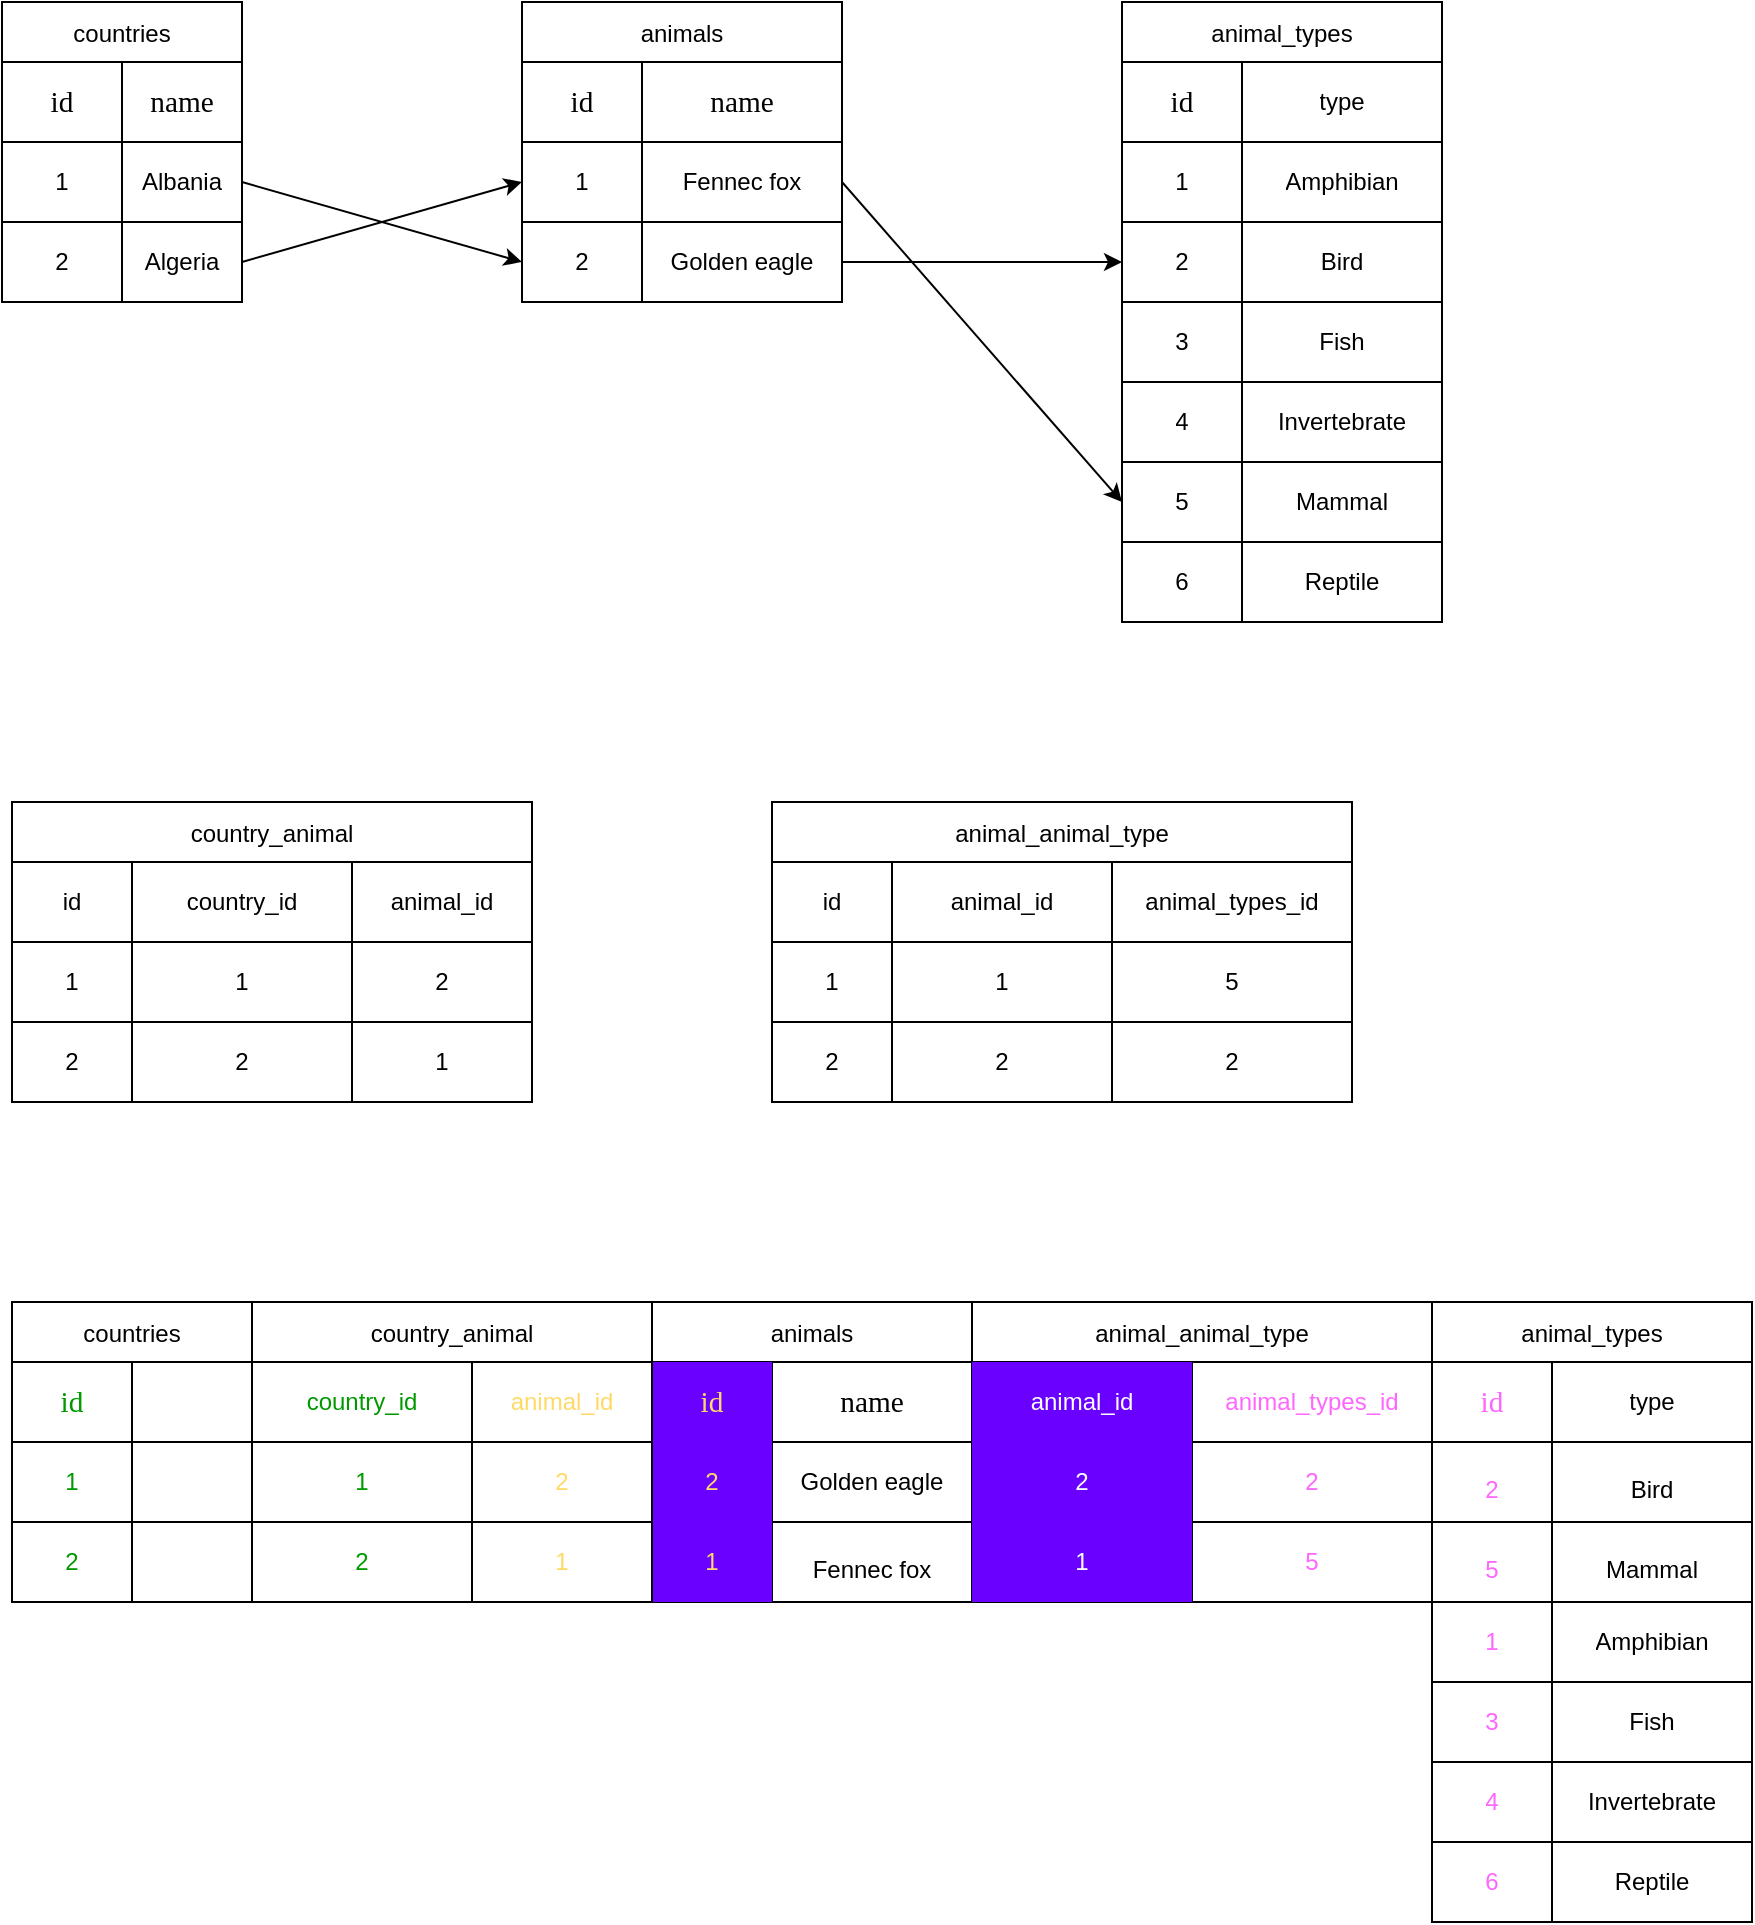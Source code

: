 <mxfile version="24.7.8">
  <diagram name="Page-1" id="MkNS-ctdlNhsHBjYqthp">
    <mxGraphModel dx="1040" dy="725" grid="1" gridSize="10" guides="1" tooltips="1" connect="1" arrows="1" fold="1" page="1" pageScale="1" pageWidth="2339" pageHeight="3300" math="0" shadow="0">
      <root>
        <mxCell id="0" />
        <mxCell id="1" parent="0" />
        <mxCell id="hSZV3rEerm1jCQRPx-zB-1" value="countries" style="shape=table;startSize=30;container=1;collapsible=0;childLayout=tableLayout;" parent="1" vertex="1">
          <mxGeometry x="180" y="90" width="120" height="150" as="geometry" />
        </mxCell>
        <mxCell id="hSZV3rEerm1jCQRPx-zB-2" value="" style="shape=tableRow;horizontal=0;startSize=0;swimlaneHead=0;swimlaneBody=0;strokeColor=inherit;top=0;left=0;bottom=0;right=0;collapsible=0;dropTarget=0;fillColor=none;points=[[0,0.5],[1,0.5]];portConstraint=eastwest;" parent="hSZV3rEerm1jCQRPx-zB-1" vertex="1">
          <mxGeometry y="30" width="120" height="40" as="geometry" />
        </mxCell>
        <mxCell id="hSZV3rEerm1jCQRPx-zB-3" value="&lt;p style=&quot;margin:0in;font-family:Calibri;font-size:11.0pt&quot;&gt;id&lt;/p&gt;" style="shape=partialRectangle;html=1;whiteSpace=wrap;connectable=0;strokeColor=inherit;overflow=hidden;fillColor=none;top=0;left=0;bottom=0;right=0;pointerEvents=1;" parent="hSZV3rEerm1jCQRPx-zB-2" vertex="1">
          <mxGeometry width="60" height="40" as="geometry">
            <mxRectangle width="60" height="40" as="alternateBounds" />
          </mxGeometry>
        </mxCell>
        <mxCell id="hSZV3rEerm1jCQRPx-zB-4" value="&lt;p style=&quot;margin:0in;font-family:Calibri;font-size:11.0pt&quot;&gt;name&lt;/p&gt;" style="shape=partialRectangle;html=1;whiteSpace=wrap;connectable=0;strokeColor=inherit;overflow=hidden;fillColor=none;top=0;left=0;bottom=0;right=0;pointerEvents=1;" parent="hSZV3rEerm1jCQRPx-zB-2" vertex="1">
          <mxGeometry x="60" width="60" height="40" as="geometry">
            <mxRectangle width="60" height="40" as="alternateBounds" />
          </mxGeometry>
        </mxCell>
        <mxCell id="hSZV3rEerm1jCQRPx-zB-5" value="" style="shape=tableRow;horizontal=0;startSize=0;swimlaneHead=0;swimlaneBody=0;strokeColor=inherit;top=0;left=0;bottom=0;right=0;collapsible=0;dropTarget=0;fillColor=none;points=[[0,0.5],[1,0.5]];portConstraint=eastwest;" parent="hSZV3rEerm1jCQRPx-zB-1" vertex="1">
          <mxGeometry y="70" width="120" height="40" as="geometry" />
        </mxCell>
        <mxCell id="hSZV3rEerm1jCQRPx-zB-6" value="1" style="shape=partialRectangle;html=1;whiteSpace=wrap;connectable=0;strokeColor=inherit;overflow=hidden;fillColor=none;top=0;left=0;bottom=0;right=0;pointerEvents=1;" parent="hSZV3rEerm1jCQRPx-zB-5" vertex="1">
          <mxGeometry width="60" height="40" as="geometry">
            <mxRectangle width="60" height="40" as="alternateBounds" />
          </mxGeometry>
        </mxCell>
        <mxCell id="hSZV3rEerm1jCQRPx-zB-7" value="Albania" style="shape=partialRectangle;html=1;whiteSpace=wrap;connectable=0;strokeColor=inherit;overflow=hidden;fillColor=none;top=0;left=0;bottom=0;right=0;pointerEvents=1;" parent="hSZV3rEerm1jCQRPx-zB-5" vertex="1">
          <mxGeometry x="60" width="60" height="40" as="geometry">
            <mxRectangle width="60" height="40" as="alternateBounds" />
          </mxGeometry>
        </mxCell>
        <mxCell id="hSZV3rEerm1jCQRPx-zB-8" value="" style="shape=tableRow;horizontal=0;startSize=0;swimlaneHead=0;swimlaneBody=0;strokeColor=inherit;top=0;left=0;bottom=0;right=0;collapsible=0;dropTarget=0;fillColor=none;points=[[0,0.5],[1,0.5]];portConstraint=eastwest;" parent="hSZV3rEerm1jCQRPx-zB-1" vertex="1">
          <mxGeometry y="110" width="120" height="40" as="geometry" />
        </mxCell>
        <mxCell id="hSZV3rEerm1jCQRPx-zB-9" value="&lt;div&gt;2&lt;/div&gt;" style="shape=partialRectangle;html=1;whiteSpace=wrap;connectable=0;strokeColor=inherit;overflow=hidden;fillColor=none;top=0;left=0;bottom=0;right=0;pointerEvents=1;" parent="hSZV3rEerm1jCQRPx-zB-8" vertex="1">
          <mxGeometry width="60" height="40" as="geometry">
            <mxRectangle width="60" height="40" as="alternateBounds" />
          </mxGeometry>
        </mxCell>
        <mxCell id="hSZV3rEerm1jCQRPx-zB-10" value="Algeria" style="shape=partialRectangle;html=1;whiteSpace=wrap;connectable=0;strokeColor=inherit;overflow=hidden;fillColor=none;top=0;left=0;bottom=0;right=0;pointerEvents=1;" parent="hSZV3rEerm1jCQRPx-zB-8" vertex="1">
          <mxGeometry x="60" width="60" height="40" as="geometry">
            <mxRectangle width="60" height="40" as="alternateBounds" />
          </mxGeometry>
        </mxCell>
        <mxCell id="hSZV3rEerm1jCQRPx-zB-21" value="animals" style="shape=table;startSize=30;container=1;collapsible=0;childLayout=tableLayout;" parent="1" vertex="1">
          <mxGeometry x="440" y="90" width="160" height="150" as="geometry" />
        </mxCell>
        <mxCell id="hSZV3rEerm1jCQRPx-zB-22" value="" style="shape=tableRow;horizontal=0;startSize=0;swimlaneHead=0;swimlaneBody=0;strokeColor=inherit;top=0;left=0;bottom=0;right=0;collapsible=0;dropTarget=0;fillColor=none;points=[[0,0.5],[1,0.5]];portConstraint=eastwest;" parent="hSZV3rEerm1jCQRPx-zB-21" vertex="1">
          <mxGeometry y="30" width="160" height="40" as="geometry" />
        </mxCell>
        <mxCell id="hSZV3rEerm1jCQRPx-zB-23" value="&lt;p style=&quot;margin:0in;font-family:Calibri;font-size:11.0pt&quot;&gt;id&lt;/p&gt;" style="shape=partialRectangle;html=1;whiteSpace=wrap;connectable=0;strokeColor=inherit;overflow=hidden;fillColor=none;top=0;left=0;bottom=0;right=0;pointerEvents=1;" parent="hSZV3rEerm1jCQRPx-zB-22" vertex="1">
          <mxGeometry width="60" height="40" as="geometry">
            <mxRectangle width="60" height="40" as="alternateBounds" />
          </mxGeometry>
        </mxCell>
        <mxCell id="hSZV3rEerm1jCQRPx-zB-24" value="&lt;p style=&quot;margin:0in;font-family:Calibri;font-size:11.0pt&quot;&gt;name&lt;/p&gt;" style="shape=partialRectangle;html=1;whiteSpace=wrap;connectable=0;strokeColor=inherit;overflow=hidden;fillColor=none;top=0;left=0;bottom=0;right=0;pointerEvents=1;" parent="hSZV3rEerm1jCQRPx-zB-22" vertex="1">
          <mxGeometry x="60" width="100" height="40" as="geometry">
            <mxRectangle width="100" height="40" as="alternateBounds" />
          </mxGeometry>
        </mxCell>
        <mxCell id="hSZV3rEerm1jCQRPx-zB-25" value="" style="shape=tableRow;horizontal=0;startSize=0;swimlaneHead=0;swimlaneBody=0;strokeColor=inherit;top=0;left=0;bottom=0;right=0;collapsible=0;dropTarget=0;fillColor=none;points=[[0,0.5],[1,0.5]];portConstraint=eastwest;" parent="hSZV3rEerm1jCQRPx-zB-21" vertex="1">
          <mxGeometry y="70" width="160" height="40" as="geometry" />
        </mxCell>
        <mxCell id="hSZV3rEerm1jCQRPx-zB-26" value="1" style="shape=partialRectangle;html=1;whiteSpace=wrap;connectable=0;strokeColor=inherit;overflow=hidden;fillColor=none;top=0;left=0;bottom=0;right=0;pointerEvents=1;" parent="hSZV3rEerm1jCQRPx-zB-25" vertex="1">
          <mxGeometry width="60" height="40" as="geometry">
            <mxRectangle width="60" height="40" as="alternateBounds" />
          </mxGeometry>
        </mxCell>
        <mxCell id="hSZV3rEerm1jCQRPx-zB-27" value="Fennec fox" style="shape=partialRectangle;html=1;whiteSpace=wrap;connectable=0;strokeColor=inherit;overflow=hidden;fillColor=none;top=0;left=0;bottom=0;right=0;pointerEvents=1;" parent="hSZV3rEerm1jCQRPx-zB-25" vertex="1">
          <mxGeometry x="60" width="100" height="40" as="geometry">
            <mxRectangle width="100" height="40" as="alternateBounds" />
          </mxGeometry>
        </mxCell>
        <mxCell id="hSZV3rEerm1jCQRPx-zB-28" value="" style="shape=tableRow;horizontal=0;startSize=0;swimlaneHead=0;swimlaneBody=0;strokeColor=inherit;top=0;left=0;bottom=0;right=0;collapsible=0;dropTarget=0;fillColor=none;points=[[0,0.5],[1,0.5]];portConstraint=eastwest;" parent="hSZV3rEerm1jCQRPx-zB-21" vertex="1">
          <mxGeometry y="110" width="160" height="40" as="geometry" />
        </mxCell>
        <mxCell id="hSZV3rEerm1jCQRPx-zB-29" value="&lt;div&gt;2&lt;/div&gt;" style="shape=partialRectangle;html=1;whiteSpace=wrap;connectable=0;strokeColor=inherit;overflow=hidden;fillColor=none;top=0;left=0;bottom=0;right=0;pointerEvents=1;" parent="hSZV3rEerm1jCQRPx-zB-28" vertex="1">
          <mxGeometry width="60" height="40" as="geometry">
            <mxRectangle width="60" height="40" as="alternateBounds" />
          </mxGeometry>
        </mxCell>
        <mxCell id="hSZV3rEerm1jCQRPx-zB-30" value="Golden eagle" style="shape=partialRectangle;html=1;whiteSpace=wrap;connectable=0;strokeColor=inherit;overflow=hidden;fillColor=none;top=0;left=0;bottom=0;right=0;pointerEvents=1;" parent="hSZV3rEerm1jCQRPx-zB-28" vertex="1">
          <mxGeometry x="60" width="100" height="40" as="geometry">
            <mxRectangle width="100" height="40" as="alternateBounds" />
          </mxGeometry>
        </mxCell>
        <mxCell id="hSZV3rEerm1jCQRPx-zB-31" value="animal_types" style="shape=table;startSize=30;container=1;collapsible=0;childLayout=tableLayout;" parent="1" vertex="1">
          <mxGeometry x="740" y="90" width="160" height="310" as="geometry" />
        </mxCell>
        <mxCell id="hSZV3rEerm1jCQRPx-zB-32" value="" style="shape=tableRow;horizontal=0;startSize=0;swimlaneHead=0;swimlaneBody=0;strokeColor=inherit;top=0;left=0;bottom=0;right=0;collapsible=0;dropTarget=0;fillColor=none;points=[[0,0.5],[1,0.5]];portConstraint=eastwest;" parent="hSZV3rEerm1jCQRPx-zB-31" vertex="1">
          <mxGeometry y="30" width="160" height="40" as="geometry" />
        </mxCell>
        <mxCell id="hSZV3rEerm1jCQRPx-zB-33" value="&lt;p style=&quot;margin:0in;font-family:Calibri;font-size:11.0pt&quot;&gt;id&lt;/p&gt;" style="shape=partialRectangle;html=1;whiteSpace=wrap;connectable=0;strokeColor=inherit;overflow=hidden;fillColor=none;top=0;left=0;bottom=0;right=0;pointerEvents=1;" parent="hSZV3rEerm1jCQRPx-zB-32" vertex="1">
          <mxGeometry width="60" height="40" as="geometry">
            <mxRectangle width="60" height="40" as="alternateBounds" />
          </mxGeometry>
        </mxCell>
        <mxCell id="hSZV3rEerm1jCQRPx-zB-34" value="type" style="shape=partialRectangle;html=1;whiteSpace=wrap;connectable=0;strokeColor=inherit;overflow=hidden;fillColor=none;top=0;left=0;bottom=0;right=0;pointerEvents=1;" parent="hSZV3rEerm1jCQRPx-zB-32" vertex="1">
          <mxGeometry x="60" width="100" height="40" as="geometry">
            <mxRectangle width="100" height="40" as="alternateBounds" />
          </mxGeometry>
        </mxCell>
        <mxCell id="hSZV3rEerm1jCQRPx-zB-35" value="" style="shape=tableRow;horizontal=0;startSize=0;swimlaneHead=0;swimlaneBody=0;strokeColor=inherit;top=0;left=0;bottom=0;right=0;collapsible=0;dropTarget=0;fillColor=none;points=[[0,0.5],[1,0.5]];portConstraint=eastwest;" parent="hSZV3rEerm1jCQRPx-zB-31" vertex="1">
          <mxGeometry y="70" width="160" height="40" as="geometry" />
        </mxCell>
        <mxCell id="hSZV3rEerm1jCQRPx-zB-36" value="1" style="shape=partialRectangle;html=1;whiteSpace=wrap;connectable=0;strokeColor=inherit;overflow=hidden;fillColor=none;top=0;left=0;bottom=0;right=0;pointerEvents=1;" parent="hSZV3rEerm1jCQRPx-zB-35" vertex="1">
          <mxGeometry width="60" height="40" as="geometry">
            <mxRectangle width="60" height="40" as="alternateBounds" />
          </mxGeometry>
        </mxCell>
        <mxCell id="hSZV3rEerm1jCQRPx-zB-37" value="Amphibian" style="shape=partialRectangle;html=1;whiteSpace=wrap;connectable=0;strokeColor=inherit;overflow=hidden;fillColor=none;top=0;left=0;bottom=0;right=0;pointerEvents=1;" parent="hSZV3rEerm1jCQRPx-zB-35" vertex="1">
          <mxGeometry x="60" width="100" height="40" as="geometry">
            <mxRectangle width="100" height="40" as="alternateBounds" />
          </mxGeometry>
        </mxCell>
        <mxCell id="hSZV3rEerm1jCQRPx-zB-38" value="" style="shape=tableRow;horizontal=0;startSize=0;swimlaneHead=0;swimlaneBody=0;strokeColor=inherit;top=0;left=0;bottom=0;right=0;collapsible=0;dropTarget=0;fillColor=none;points=[[0,0.5],[1,0.5]];portConstraint=eastwest;" parent="hSZV3rEerm1jCQRPx-zB-31" vertex="1">
          <mxGeometry y="110" width="160" height="40" as="geometry" />
        </mxCell>
        <mxCell id="hSZV3rEerm1jCQRPx-zB-39" value="&lt;div&gt;2&lt;/div&gt;" style="shape=partialRectangle;html=1;whiteSpace=wrap;connectable=0;strokeColor=inherit;overflow=hidden;fillColor=none;top=0;left=0;bottom=0;right=0;pointerEvents=1;" parent="hSZV3rEerm1jCQRPx-zB-38" vertex="1">
          <mxGeometry width="60" height="40" as="geometry">
            <mxRectangle width="60" height="40" as="alternateBounds" />
          </mxGeometry>
        </mxCell>
        <mxCell id="hSZV3rEerm1jCQRPx-zB-40" value="Bird" style="shape=partialRectangle;html=1;whiteSpace=wrap;connectable=0;strokeColor=inherit;overflow=hidden;fillColor=none;top=0;left=0;bottom=0;right=0;pointerEvents=1;" parent="hSZV3rEerm1jCQRPx-zB-38" vertex="1">
          <mxGeometry x="60" width="100" height="40" as="geometry">
            <mxRectangle width="100" height="40" as="alternateBounds" />
          </mxGeometry>
        </mxCell>
        <mxCell id="hSZV3rEerm1jCQRPx-zB-50" style="shape=tableRow;horizontal=0;startSize=0;swimlaneHead=0;swimlaneBody=0;strokeColor=inherit;top=0;left=0;bottom=0;right=0;collapsible=0;dropTarget=0;fillColor=none;points=[[0,0.5],[1,0.5]];portConstraint=eastwest;" parent="hSZV3rEerm1jCQRPx-zB-31" vertex="1">
          <mxGeometry y="150" width="160" height="40" as="geometry" />
        </mxCell>
        <mxCell id="hSZV3rEerm1jCQRPx-zB-51" value="3" style="shape=partialRectangle;html=1;whiteSpace=wrap;connectable=0;strokeColor=inherit;overflow=hidden;fillColor=none;top=0;left=0;bottom=0;right=0;pointerEvents=1;" parent="hSZV3rEerm1jCQRPx-zB-50" vertex="1">
          <mxGeometry width="60" height="40" as="geometry">
            <mxRectangle width="60" height="40" as="alternateBounds" />
          </mxGeometry>
        </mxCell>
        <mxCell id="hSZV3rEerm1jCQRPx-zB-52" value="Fish" style="shape=partialRectangle;html=1;whiteSpace=wrap;connectable=0;strokeColor=inherit;overflow=hidden;fillColor=none;top=0;left=0;bottom=0;right=0;pointerEvents=1;" parent="hSZV3rEerm1jCQRPx-zB-50" vertex="1">
          <mxGeometry x="60" width="100" height="40" as="geometry">
            <mxRectangle width="100" height="40" as="alternateBounds" />
          </mxGeometry>
        </mxCell>
        <mxCell id="hSZV3rEerm1jCQRPx-zB-47" style="shape=tableRow;horizontal=0;startSize=0;swimlaneHead=0;swimlaneBody=0;strokeColor=inherit;top=0;left=0;bottom=0;right=0;collapsible=0;dropTarget=0;fillColor=none;points=[[0,0.5],[1,0.5]];portConstraint=eastwest;" parent="hSZV3rEerm1jCQRPx-zB-31" vertex="1">
          <mxGeometry y="190" width="160" height="40" as="geometry" />
        </mxCell>
        <mxCell id="hSZV3rEerm1jCQRPx-zB-48" value="4" style="shape=partialRectangle;html=1;whiteSpace=wrap;connectable=0;strokeColor=inherit;overflow=hidden;fillColor=none;top=0;left=0;bottom=0;right=0;pointerEvents=1;" parent="hSZV3rEerm1jCQRPx-zB-47" vertex="1">
          <mxGeometry width="60" height="40" as="geometry">
            <mxRectangle width="60" height="40" as="alternateBounds" />
          </mxGeometry>
        </mxCell>
        <mxCell id="hSZV3rEerm1jCQRPx-zB-49" value="Invertebrate" style="shape=partialRectangle;html=1;whiteSpace=wrap;connectable=0;strokeColor=inherit;overflow=hidden;fillColor=none;top=0;left=0;bottom=0;right=0;pointerEvents=1;" parent="hSZV3rEerm1jCQRPx-zB-47" vertex="1">
          <mxGeometry x="60" width="100" height="40" as="geometry">
            <mxRectangle width="100" height="40" as="alternateBounds" />
          </mxGeometry>
        </mxCell>
        <mxCell id="hSZV3rEerm1jCQRPx-zB-44" style="shape=tableRow;horizontal=0;startSize=0;swimlaneHead=0;swimlaneBody=0;strokeColor=inherit;top=0;left=0;bottom=0;right=0;collapsible=0;dropTarget=0;fillColor=none;points=[[0,0.5],[1,0.5]];portConstraint=eastwest;" parent="hSZV3rEerm1jCQRPx-zB-31" vertex="1">
          <mxGeometry y="230" width="160" height="40" as="geometry" />
        </mxCell>
        <mxCell id="hSZV3rEerm1jCQRPx-zB-45" value="5" style="shape=partialRectangle;html=1;whiteSpace=wrap;connectable=0;strokeColor=inherit;overflow=hidden;fillColor=none;top=0;left=0;bottom=0;right=0;pointerEvents=1;" parent="hSZV3rEerm1jCQRPx-zB-44" vertex="1">
          <mxGeometry width="60" height="40" as="geometry">
            <mxRectangle width="60" height="40" as="alternateBounds" />
          </mxGeometry>
        </mxCell>
        <mxCell id="hSZV3rEerm1jCQRPx-zB-46" value="Mammal" style="shape=partialRectangle;html=1;whiteSpace=wrap;connectable=0;strokeColor=inherit;overflow=hidden;fillColor=none;top=0;left=0;bottom=0;right=0;pointerEvents=1;" parent="hSZV3rEerm1jCQRPx-zB-44" vertex="1">
          <mxGeometry x="60" width="100" height="40" as="geometry">
            <mxRectangle width="100" height="40" as="alternateBounds" />
          </mxGeometry>
        </mxCell>
        <mxCell id="hSZV3rEerm1jCQRPx-zB-41" style="shape=tableRow;horizontal=0;startSize=0;swimlaneHead=0;swimlaneBody=0;strokeColor=inherit;top=0;left=0;bottom=0;right=0;collapsible=0;dropTarget=0;fillColor=none;points=[[0,0.5],[1,0.5]];portConstraint=eastwest;" parent="hSZV3rEerm1jCQRPx-zB-31" vertex="1">
          <mxGeometry y="270" width="160" height="40" as="geometry" />
        </mxCell>
        <mxCell id="hSZV3rEerm1jCQRPx-zB-42" value="6" style="shape=partialRectangle;html=1;whiteSpace=wrap;connectable=0;strokeColor=inherit;overflow=hidden;fillColor=none;top=0;left=0;bottom=0;right=0;pointerEvents=1;" parent="hSZV3rEerm1jCQRPx-zB-41" vertex="1">
          <mxGeometry width="60" height="40" as="geometry">
            <mxRectangle width="60" height="40" as="alternateBounds" />
          </mxGeometry>
        </mxCell>
        <mxCell id="hSZV3rEerm1jCQRPx-zB-43" value="Reptile" style="shape=partialRectangle;html=1;whiteSpace=wrap;connectable=0;strokeColor=inherit;overflow=hidden;fillColor=none;top=0;left=0;bottom=0;right=0;pointerEvents=1;" parent="hSZV3rEerm1jCQRPx-zB-41" vertex="1">
          <mxGeometry x="60" width="100" height="40" as="geometry">
            <mxRectangle width="100" height="40" as="alternateBounds" />
          </mxGeometry>
        </mxCell>
        <mxCell id="hSZV3rEerm1jCQRPx-zB-55" value="" style="endArrow=classic;html=1;rounded=0;exitX=1;exitY=0.5;exitDx=0;exitDy=0;entryX=0;entryY=0.5;entryDx=0;entryDy=0;" parent="1" source="hSZV3rEerm1jCQRPx-zB-5" target="hSZV3rEerm1jCQRPx-zB-28" edge="1">
          <mxGeometry width="50" height="50" relative="1" as="geometry">
            <mxPoint x="330" y="190" as="sourcePoint" />
            <mxPoint x="380" y="140" as="targetPoint" />
          </mxGeometry>
        </mxCell>
        <mxCell id="hSZV3rEerm1jCQRPx-zB-56" value="" style="endArrow=classic;html=1;rounded=0;exitX=1;exitY=0.5;exitDx=0;exitDy=0;entryX=0;entryY=0.5;entryDx=0;entryDy=0;" parent="1" source="hSZV3rEerm1jCQRPx-zB-8" target="hSZV3rEerm1jCQRPx-zB-25" edge="1">
          <mxGeometry width="50" height="50" relative="1" as="geometry">
            <mxPoint x="530" y="350" as="sourcePoint" />
            <mxPoint x="580" y="300" as="targetPoint" />
          </mxGeometry>
        </mxCell>
        <mxCell id="hSZV3rEerm1jCQRPx-zB-57" value="" style="endArrow=classic;html=1;rounded=0;entryX=0;entryY=0.5;entryDx=0;entryDy=0;exitX=1;exitY=0.5;exitDx=0;exitDy=0;" parent="1" source="hSZV3rEerm1jCQRPx-zB-25" target="hSZV3rEerm1jCQRPx-zB-44" edge="1">
          <mxGeometry width="50" height="50" relative="1" as="geometry">
            <mxPoint x="490" y="320" as="sourcePoint" />
            <mxPoint x="580" y="300" as="targetPoint" />
          </mxGeometry>
        </mxCell>
        <mxCell id="hSZV3rEerm1jCQRPx-zB-58" value="" style="endArrow=classic;html=1;rounded=0;exitX=1;exitY=0.5;exitDx=0;exitDy=0;entryX=0;entryY=0.5;entryDx=0;entryDy=0;" parent="1" source="hSZV3rEerm1jCQRPx-zB-28" target="hSZV3rEerm1jCQRPx-zB-38" edge="1">
          <mxGeometry width="50" height="50" relative="1" as="geometry">
            <mxPoint x="640" y="210" as="sourcePoint" />
            <mxPoint x="690" y="160" as="targetPoint" />
          </mxGeometry>
        </mxCell>
        <mxCell id="hSZV3rEerm1jCQRPx-zB-59" value="country_animal" style="shape=table;startSize=30;container=1;collapsible=0;childLayout=tableLayout;" parent="1" vertex="1">
          <mxGeometry x="185" y="490" width="260" height="150" as="geometry" />
        </mxCell>
        <mxCell id="hSZV3rEerm1jCQRPx-zB-60" value="" style="shape=tableRow;horizontal=0;startSize=0;swimlaneHead=0;swimlaneBody=0;strokeColor=inherit;top=0;left=0;bottom=0;right=0;collapsible=0;dropTarget=0;fillColor=none;points=[[0,0.5],[1,0.5]];portConstraint=eastwest;" parent="hSZV3rEerm1jCQRPx-zB-59" vertex="1">
          <mxGeometry y="30" width="260" height="40" as="geometry" />
        </mxCell>
        <mxCell id="hSZV3rEerm1jCQRPx-zB-69" value="id" style="shape=partialRectangle;html=1;whiteSpace=wrap;connectable=0;strokeColor=inherit;overflow=hidden;fillColor=none;top=0;left=0;bottom=0;right=0;pointerEvents=1;" parent="hSZV3rEerm1jCQRPx-zB-60" vertex="1">
          <mxGeometry width="60" height="40" as="geometry">
            <mxRectangle width="60" height="40" as="alternateBounds" />
          </mxGeometry>
        </mxCell>
        <mxCell id="hSZV3rEerm1jCQRPx-zB-61" value="country_id" style="shape=partialRectangle;html=1;whiteSpace=wrap;connectable=0;strokeColor=inherit;overflow=hidden;fillColor=none;top=0;left=0;bottom=0;right=0;pointerEvents=1;" parent="hSZV3rEerm1jCQRPx-zB-60" vertex="1">
          <mxGeometry x="60" width="110" height="40" as="geometry">
            <mxRectangle width="110" height="40" as="alternateBounds" />
          </mxGeometry>
        </mxCell>
        <mxCell id="hSZV3rEerm1jCQRPx-zB-62" value="animal_id" style="shape=partialRectangle;html=1;whiteSpace=wrap;connectable=0;strokeColor=inherit;overflow=hidden;fillColor=none;top=0;left=0;bottom=0;right=0;pointerEvents=1;" parent="hSZV3rEerm1jCQRPx-zB-60" vertex="1">
          <mxGeometry x="170" width="90" height="40" as="geometry">
            <mxRectangle width="90" height="40" as="alternateBounds" />
          </mxGeometry>
        </mxCell>
        <mxCell id="hSZV3rEerm1jCQRPx-zB-63" value="" style="shape=tableRow;horizontal=0;startSize=0;swimlaneHead=0;swimlaneBody=0;strokeColor=inherit;top=0;left=0;bottom=0;right=0;collapsible=0;dropTarget=0;fillColor=none;points=[[0,0.5],[1,0.5]];portConstraint=eastwest;" parent="hSZV3rEerm1jCQRPx-zB-59" vertex="1">
          <mxGeometry y="70" width="260" height="40" as="geometry" />
        </mxCell>
        <mxCell id="hSZV3rEerm1jCQRPx-zB-70" value="1" style="shape=partialRectangle;html=1;whiteSpace=wrap;connectable=0;strokeColor=inherit;overflow=hidden;fillColor=none;top=0;left=0;bottom=0;right=0;pointerEvents=1;" parent="hSZV3rEerm1jCQRPx-zB-63" vertex="1">
          <mxGeometry width="60" height="40" as="geometry">
            <mxRectangle width="60" height="40" as="alternateBounds" />
          </mxGeometry>
        </mxCell>
        <mxCell id="hSZV3rEerm1jCQRPx-zB-64" value="1" style="shape=partialRectangle;html=1;whiteSpace=wrap;connectable=0;strokeColor=inherit;overflow=hidden;fillColor=none;top=0;left=0;bottom=0;right=0;pointerEvents=1;" parent="hSZV3rEerm1jCQRPx-zB-63" vertex="1">
          <mxGeometry x="60" width="110" height="40" as="geometry">
            <mxRectangle width="110" height="40" as="alternateBounds" />
          </mxGeometry>
        </mxCell>
        <mxCell id="hSZV3rEerm1jCQRPx-zB-65" value="2" style="shape=partialRectangle;html=1;whiteSpace=wrap;connectable=0;strokeColor=inherit;overflow=hidden;fillColor=none;top=0;left=0;bottom=0;right=0;pointerEvents=1;" parent="hSZV3rEerm1jCQRPx-zB-63" vertex="1">
          <mxGeometry x="170" width="90" height="40" as="geometry">
            <mxRectangle width="90" height="40" as="alternateBounds" />
          </mxGeometry>
        </mxCell>
        <mxCell id="hSZV3rEerm1jCQRPx-zB-66" value="" style="shape=tableRow;horizontal=0;startSize=0;swimlaneHead=0;swimlaneBody=0;strokeColor=inherit;top=0;left=0;bottom=0;right=0;collapsible=0;dropTarget=0;fillColor=none;points=[[0,0.5],[1,0.5]];portConstraint=eastwest;" parent="hSZV3rEerm1jCQRPx-zB-59" vertex="1">
          <mxGeometry y="110" width="260" height="40" as="geometry" />
        </mxCell>
        <mxCell id="hSZV3rEerm1jCQRPx-zB-71" value="2" style="shape=partialRectangle;html=1;whiteSpace=wrap;connectable=0;strokeColor=inherit;overflow=hidden;fillColor=none;top=0;left=0;bottom=0;right=0;pointerEvents=1;" parent="hSZV3rEerm1jCQRPx-zB-66" vertex="1">
          <mxGeometry width="60" height="40" as="geometry">
            <mxRectangle width="60" height="40" as="alternateBounds" />
          </mxGeometry>
        </mxCell>
        <mxCell id="hSZV3rEerm1jCQRPx-zB-67" value="2" style="shape=partialRectangle;html=1;whiteSpace=wrap;connectable=0;strokeColor=inherit;overflow=hidden;fillColor=none;top=0;left=0;bottom=0;right=0;pointerEvents=1;" parent="hSZV3rEerm1jCQRPx-zB-66" vertex="1">
          <mxGeometry x="60" width="110" height="40" as="geometry">
            <mxRectangle width="110" height="40" as="alternateBounds" />
          </mxGeometry>
        </mxCell>
        <mxCell id="hSZV3rEerm1jCQRPx-zB-68" value="1" style="shape=partialRectangle;html=1;whiteSpace=wrap;connectable=0;strokeColor=inherit;overflow=hidden;fillColor=none;top=0;left=0;bottom=0;right=0;pointerEvents=1;" parent="hSZV3rEerm1jCQRPx-zB-66" vertex="1">
          <mxGeometry x="170" width="90" height="40" as="geometry">
            <mxRectangle width="90" height="40" as="alternateBounds" />
          </mxGeometry>
        </mxCell>
        <mxCell id="hSZV3rEerm1jCQRPx-zB-73" value="animal_animal_type" style="shape=table;startSize=30;container=1;collapsible=0;childLayout=tableLayout;" parent="1" vertex="1">
          <mxGeometry x="565" y="490" width="290" height="150" as="geometry" />
        </mxCell>
        <mxCell id="hSZV3rEerm1jCQRPx-zB-74" value="" style="shape=tableRow;horizontal=0;startSize=0;swimlaneHead=0;swimlaneBody=0;strokeColor=inherit;top=0;left=0;bottom=0;right=0;collapsible=0;dropTarget=0;fillColor=none;points=[[0,0.5],[1,0.5]];portConstraint=eastwest;" parent="hSZV3rEerm1jCQRPx-zB-73" vertex="1">
          <mxGeometry y="30" width="290" height="40" as="geometry" />
        </mxCell>
        <mxCell id="hSZV3rEerm1jCQRPx-zB-75" value="id" style="shape=partialRectangle;html=1;whiteSpace=wrap;connectable=0;strokeColor=inherit;overflow=hidden;fillColor=none;top=0;left=0;bottom=0;right=0;pointerEvents=1;" parent="hSZV3rEerm1jCQRPx-zB-74" vertex="1">
          <mxGeometry width="60" height="40" as="geometry">
            <mxRectangle width="60" height="40" as="alternateBounds" />
          </mxGeometry>
        </mxCell>
        <mxCell id="hSZV3rEerm1jCQRPx-zB-76" value="animal_id" style="shape=partialRectangle;html=1;whiteSpace=wrap;connectable=0;strokeColor=inherit;overflow=hidden;fillColor=none;top=0;left=0;bottom=0;right=0;pointerEvents=1;" parent="hSZV3rEerm1jCQRPx-zB-74" vertex="1">
          <mxGeometry x="60" width="110" height="40" as="geometry">
            <mxRectangle width="110" height="40" as="alternateBounds" />
          </mxGeometry>
        </mxCell>
        <mxCell id="hSZV3rEerm1jCQRPx-zB-77" value="animal_types_id" style="shape=partialRectangle;html=1;whiteSpace=wrap;connectable=0;strokeColor=inherit;overflow=hidden;fillColor=none;top=0;left=0;bottom=0;right=0;pointerEvents=1;" parent="hSZV3rEerm1jCQRPx-zB-74" vertex="1">
          <mxGeometry x="170" width="120" height="40" as="geometry">
            <mxRectangle width="120" height="40" as="alternateBounds" />
          </mxGeometry>
        </mxCell>
        <mxCell id="hSZV3rEerm1jCQRPx-zB-78" value="" style="shape=tableRow;horizontal=0;startSize=0;swimlaneHead=0;swimlaneBody=0;strokeColor=inherit;top=0;left=0;bottom=0;right=0;collapsible=0;dropTarget=0;fillColor=none;points=[[0,0.5],[1,0.5]];portConstraint=eastwest;" parent="hSZV3rEerm1jCQRPx-zB-73" vertex="1">
          <mxGeometry y="70" width="290" height="40" as="geometry" />
        </mxCell>
        <mxCell id="hSZV3rEerm1jCQRPx-zB-79" value="1" style="shape=partialRectangle;html=1;whiteSpace=wrap;connectable=0;strokeColor=inherit;overflow=hidden;fillColor=none;top=0;left=0;bottom=0;right=0;pointerEvents=1;" parent="hSZV3rEerm1jCQRPx-zB-78" vertex="1">
          <mxGeometry width="60" height="40" as="geometry">
            <mxRectangle width="60" height="40" as="alternateBounds" />
          </mxGeometry>
        </mxCell>
        <mxCell id="hSZV3rEerm1jCQRPx-zB-80" value="1" style="shape=partialRectangle;html=1;whiteSpace=wrap;connectable=0;strokeColor=inherit;overflow=hidden;fillColor=none;top=0;left=0;bottom=0;right=0;pointerEvents=1;" parent="hSZV3rEerm1jCQRPx-zB-78" vertex="1">
          <mxGeometry x="60" width="110" height="40" as="geometry">
            <mxRectangle width="110" height="40" as="alternateBounds" />
          </mxGeometry>
        </mxCell>
        <mxCell id="hSZV3rEerm1jCQRPx-zB-81" value="5" style="shape=partialRectangle;html=1;whiteSpace=wrap;connectable=0;strokeColor=inherit;overflow=hidden;fillColor=none;top=0;left=0;bottom=0;right=0;pointerEvents=1;" parent="hSZV3rEerm1jCQRPx-zB-78" vertex="1">
          <mxGeometry x="170" width="120" height="40" as="geometry">
            <mxRectangle width="120" height="40" as="alternateBounds" />
          </mxGeometry>
        </mxCell>
        <mxCell id="hSZV3rEerm1jCQRPx-zB-82" value="" style="shape=tableRow;horizontal=0;startSize=0;swimlaneHead=0;swimlaneBody=0;strokeColor=inherit;top=0;left=0;bottom=0;right=0;collapsible=0;dropTarget=0;fillColor=none;points=[[0,0.5],[1,0.5]];portConstraint=eastwest;" parent="hSZV3rEerm1jCQRPx-zB-73" vertex="1">
          <mxGeometry y="110" width="290" height="40" as="geometry" />
        </mxCell>
        <mxCell id="hSZV3rEerm1jCQRPx-zB-83" value="2" style="shape=partialRectangle;html=1;whiteSpace=wrap;connectable=0;strokeColor=inherit;overflow=hidden;fillColor=none;top=0;left=0;bottom=0;right=0;pointerEvents=1;" parent="hSZV3rEerm1jCQRPx-zB-82" vertex="1">
          <mxGeometry width="60" height="40" as="geometry">
            <mxRectangle width="60" height="40" as="alternateBounds" />
          </mxGeometry>
        </mxCell>
        <mxCell id="hSZV3rEerm1jCQRPx-zB-84" value="2" style="shape=partialRectangle;html=1;whiteSpace=wrap;connectable=0;strokeColor=inherit;overflow=hidden;fillColor=none;top=0;left=0;bottom=0;right=0;pointerEvents=1;" parent="hSZV3rEerm1jCQRPx-zB-82" vertex="1">
          <mxGeometry x="60" width="110" height="40" as="geometry">
            <mxRectangle width="110" height="40" as="alternateBounds" />
          </mxGeometry>
        </mxCell>
        <mxCell id="hSZV3rEerm1jCQRPx-zB-85" value="2" style="shape=partialRectangle;html=1;whiteSpace=wrap;connectable=0;strokeColor=inherit;overflow=hidden;fillColor=none;top=0;left=0;bottom=0;right=0;pointerEvents=1;" parent="hSZV3rEerm1jCQRPx-zB-82" vertex="1">
          <mxGeometry x="170" width="120" height="40" as="geometry">
            <mxRectangle width="120" height="40" as="alternateBounds" />
          </mxGeometry>
        </mxCell>
        <mxCell id="hSZV3rEerm1jCQRPx-zB-86" value="countries" style="shape=table;startSize=30;container=1;collapsible=0;childLayout=tableLayout;" parent="1" vertex="1">
          <mxGeometry x="185" y="740" width="120" height="150" as="geometry" />
        </mxCell>
        <mxCell id="hSZV3rEerm1jCQRPx-zB-87" value="" style="shape=tableRow;horizontal=0;startSize=0;swimlaneHead=0;swimlaneBody=0;strokeColor=inherit;top=0;left=0;bottom=0;right=0;collapsible=0;dropTarget=0;fillColor=none;points=[[0,0.5],[1,0.5]];portConstraint=eastwest;fontColor=#000000;" parent="hSZV3rEerm1jCQRPx-zB-86" vertex="1">
          <mxGeometry y="30" width="120" height="40" as="geometry" />
        </mxCell>
        <mxCell id="hSZV3rEerm1jCQRPx-zB-88" value="&lt;p style=&quot;margin:0in;font-family:Calibri;font-size:11.0pt&quot;&gt;id&lt;/p&gt;" style="shape=partialRectangle;html=1;whiteSpace=wrap;connectable=0;strokeColor=inherit;overflow=hidden;fillColor=none;top=0;left=0;bottom=0;right=0;pointerEvents=1;fontColor=#009900;" parent="hSZV3rEerm1jCQRPx-zB-87" vertex="1">
          <mxGeometry width="60" height="40" as="geometry">
            <mxRectangle width="60" height="40" as="alternateBounds" />
          </mxGeometry>
        </mxCell>
        <mxCell id="hSZV3rEerm1jCQRPx-zB-89" value="&lt;p style=&quot;margin:0in;font-family:Calibri;font-size:11.0pt&quot;&gt;name&lt;/p&gt;" style="shape=partialRectangle;html=1;whiteSpace=wrap;connectable=0;strokeColor=inherit;overflow=hidden;fillColor=none;top=0;left=0;bottom=0;right=0;pointerEvents=1;fontColor=#FFFFFF;" parent="hSZV3rEerm1jCQRPx-zB-87" vertex="1">
          <mxGeometry x="60" width="60" height="40" as="geometry">
            <mxRectangle width="60" height="40" as="alternateBounds" />
          </mxGeometry>
        </mxCell>
        <mxCell id="hSZV3rEerm1jCQRPx-zB-90" value="" style="shape=tableRow;horizontal=0;startSize=0;swimlaneHead=0;swimlaneBody=0;strokeColor=inherit;top=0;left=0;bottom=0;right=0;collapsible=0;dropTarget=0;fillColor=none;points=[[0,0.5],[1,0.5]];portConstraint=eastwest;fontColor=#000000;" parent="hSZV3rEerm1jCQRPx-zB-86" vertex="1">
          <mxGeometry y="70" width="120" height="40" as="geometry" />
        </mxCell>
        <mxCell id="hSZV3rEerm1jCQRPx-zB-91" value="1" style="shape=partialRectangle;html=1;whiteSpace=wrap;connectable=0;strokeColor=inherit;overflow=hidden;fillColor=none;top=0;left=0;bottom=0;right=0;pointerEvents=1;fontColor=#009900;" parent="hSZV3rEerm1jCQRPx-zB-90" vertex="1">
          <mxGeometry width="60" height="40" as="geometry">
            <mxRectangle width="60" height="40" as="alternateBounds" />
          </mxGeometry>
        </mxCell>
        <mxCell id="hSZV3rEerm1jCQRPx-zB-92" value="Albania" style="shape=partialRectangle;html=1;whiteSpace=wrap;connectable=0;strokeColor=inherit;overflow=hidden;fillColor=none;top=0;left=0;bottom=0;right=0;pointerEvents=1;fontColor=#FFFFFF;" parent="hSZV3rEerm1jCQRPx-zB-90" vertex="1">
          <mxGeometry x="60" width="60" height="40" as="geometry">
            <mxRectangle width="60" height="40" as="alternateBounds" />
          </mxGeometry>
        </mxCell>
        <mxCell id="hSZV3rEerm1jCQRPx-zB-93" value="" style="shape=tableRow;horizontal=0;startSize=0;swimlaneHead=0;swimlaneBody=0;strokeColor=inherit;top=0;left=0;bottom=0;right=0;collapsible=0;dropTarget=0;fillColor=none;points=[[0,0.5],[1,0.5]];portConstraint=eastwest;fontColor=#000000;" parent="hSZV3rEerm1jCQRPx-zB-86" vertex="1">
          <mxGeometry y="110" width="120" height="40" as="geometry" />
        </mxCell>
        <mxCell id="hSZV3rEerm1jCQRPx-zB-94" value="&lt;div&gt;2&lt;/div&gt;" style="shape=partialRectangle;html=1;whiteSpace=wrap;connectable=0;strokeColor=inherit;overflow=hidden;fillColor=none;top=0;left=0;bottom=0;right=0;pointerEvents=1;fontColor=#009900;" parent="hSZV3rEerm1jCQRPx-zB-93" vertex="1">
          <mxGeometry width="60" height="40" as="geometry">
            <mxRectangle width="60" height="40" as="alternateBounds" />
          </mxGeometry>
        </mxCell>
        <mxCell id="hSZV3rEerm1jCQRPx-zB-95" value="Algeria" style="shape=partialRectangle;html=1;whiteSpace=wrap;connectable=0;strokeColor=inherit;overflow=hidden;fillColor=none;top=0;left=0;bottom=0;right=0;pointerEvents=1;fontColor=#FFFFFF;" parent="hSZV3rEerm1jCQRPx-zB-93" vertex="1">
          <mxGeometry x="60" width="60" height="40" as="geometry">
            <mxRectangle width="60" height="40" as="alternateBounds" />
          </mxGeometry>
        </mxCell>
        <mxCell id="hSZV3rEerm1jCQRPx-zB-132" value="animals" style="shape=table;startSize=30;container=1;collapsible=0;childLayout=tableLayout;" parent="1" vertex="1">
          <mxGeometry x="505" y="740" width="160" height="150" as="geometry" />
        </mxCell>
        <mxCell id="hSZV3rEerm1jCQRPx-zB-133" value="" style="shape=tableRow;horizontal=0;startSize=0;swimlaneHead=0;swimlaneBody=0;strokeColor=inherit;top=0;left=0;bottom=0;right=0;collapsible=0;dropTarget=0;fillColor=none;points=[[0,0.5],[1,0.5]];portConstraint=eastwest;" parent="hSZV3rEerm1jCQRPx-zB-132" vertex="1">
          <mxGeometry y="30" width="160" height="40" as="geometry" />
        </mxCell>
        <mxCell id="hSZV3rEerm1jCQRPx-zB-134" value="&lt;p style=&quot;margin:0in;font-family:Calibri;font-size:11.0pt&quot;&gt;id&lt;/p&gt;" style="shape=partialRectangle;html=1;whiteSpace=wrap;connectable=0;overflow=hidden;top=0;left=0;bottom=0;right=0;pointerEvents=1;fillColor=#6a00ff;strokeColor=#3700CC;fontColor=#FFD966;" parent="hSZV3rEerm1jCQRPx-zB-133" vertex="1">
          <mxGeometry width="60" height="40" as="geometry">
            <mxRectangle width="60" height="40" as="alternateBounds" />
          </mxGeometry>
        </mxCell>
        <mxCell id="hSZV3rEerm1jCQRPx-zB-135" value="&lt;p style=&quot;margin:0in;font-family:Calibri;font-size:11.0pt&quot;&gt;name&lt;/p&gt;" style="shape=partialRectangle;html=1;whiteSpace=wrap;connectable=0;strokeColor=inherit;overflow=hidden;fillColor=none;top=0;left=0;bottom=0;right=0;pointerEvents=1;" parent="hSZV3rEerm1jCQRPx-zB-133" vertex="1">
          <mxGeometry x="60" width="100" height="40" as="geometry">
            <mxRectangle width="100" height="40" as="alternateBounds" />
          </mxGeometry>
        </mxCell>
        <mxCell id="hSZV3rEerm1jCQRPx-zB-136" value="" style="shape=tableRow;horizontal=0;startSize=0;swimlaneHead=0;swimlaneBody=0;strokeColor=inherit;top=0;left=0;bottom=0;right=0;collapsible=0;dropTarget=0;fillColor=none;points=[[0,0.5],[1,0.5]];portConstraint=eastwest;" parent="hSZV3rEerm1jCQRPx-zB-132" vertex="1">
          <mxGeometry y="70" width="160" height="40" as="geometry" />
        </mxCell>
        <mxCell id="hSZV3rEerm1jCQRPx-zB-137" value="2" style="shape=partialRectangle;html=1;whiteSpace=wrap;connectable=0;overflow=hidden;top=0;left=0;bottom=0;right=0;pointerEvents=1;fillColor=#6a00ff;strokeColor=#3700CC;fontColor=#FFD966;" parent="hSZV3rEerm1jCQRPx-zB-136" vertex="1">
          <mxGeometry width="60" height="40" as="geometry">
            <mxRectangle width="60" height="40" as="alternateBounds" />
          </mxGeometry>
        </mxCell>
        <mxCell id="hSZV3rEerm1jCQRPx-zB-138" value="Golden eagle" style="shape=partialRectangle;html=1;whiteSpace=wrap;connectable=0;strokeColor=inherit;overflow=hidden;fillColor=none;top=0;left=0;bottom=0;right=0;pointerEvents=1;" parent="hSZV3rEerm1jCQRPx-zB-136" vertex="1">
          <mxGeometry x="60" width="100" height="40" as="geometry">
            <mxRectangle width="100" height="40" as="alternateBounds" />
          </mxGeometry>
        </mxCell>
        <mxCell id="hSZV3rEerm1jCQRPx-zB-139" value="" style="shape=tableRow;horizontal=0;startSize=0;swimlaneHead=0;swimlaneBody=0;strokeColor=inherit;top=0;left=0;bottom=0;right=0;collapsible=0;dropTarget=0;fillColor=none;points=[[0,0.5],[1,0.5]];portConstraint=eastwest;" parent="hSZV3rEerm1jCQRPx-zB-132" vertex="1">
          <mxGeometry y="110" width="160" height="40" as="geometry" />
        </mxCell>
        <mxCell id="hSZV3rEerm1jCQRPx-zB-140" value="1" style="shape=partialRectangle;html=1;whiteSpace=wrap;connectable=0;overflow=hidden;top=0;left=0;bottom=0;right=0;pointerEvents=1;fillColor=#6a00ff;strokeColor=#3700CC;fontColor=#FFD966;" parent="hSZV3rEerm1jCQRPx-zB-139" vertex="1">
          <mxGeometry width="60" height="40" as="geometry">
            <mxRectangle width="60" height="40" as="alternateBounds" />
          </mxGeometry>
        </mxCell>
        <mxCell id="hSZV3rEerm1jCQRPx-zB-141" value="&#xa;Fennec fox&#xa;&#xa;" style="shape=partialRectangle;html=1;whiteSpace=wrap;connectable=0;strokeColor=inherit;overflow=hidden;fillColor=none;top=0;left=0;bottom=0;right=0;pointerEvents=1;" parent="hSZV3rEerm1jCQRPx-zB-139" vertex="1">
          <mxGeometry x="60" width="100" height="40" as="geometry">
            <mxRectangle width="100" height="40" as="alternateBounds" />
          </mxGeometry>
        </mxCell>
        <mxCell id="hSZV3rEerm1jCQRPx-zB-142" value="country_animal" style="shape=table;startSize=30;container=1;collapsible=0;childLayout=tableLayout;" parent="1" vertex="1">
          <mxGeometry x="305" y="740" width="200" height="150" as="geometry" />
        </mxCell>
        <mxCell id="hSZV3rEerm1jCQRPx-zB-143" value="" style="shape=tableRow;horizontal=0;startSize=0;swimlaneHead=0;swimlaneBody=0;strokeColor=inherit;top=0;left=0;bottom=0;right=0;collapsible=0;dropTarget=0;fillColor=none;points=[[0,0.5],[1,0.5]];portConstraint=eastwest;" parent="hSZV3rEerm1jCQRPx-zB-142" vertex="1">
          <mxGeometry y="30" width="200" height="40" as="geometry" />
        </mxCell>
        <mxCell id="hSZV3rEerm1jCQRPx-zB-145" value="country_id" style="shape=partialRectangle;html=1;whiteSpace=wrap;connectable=0;strokeColor=inherit;overflow=hidden;fillColor=none;top=0;left=0;bottom=0;right=0;pointerEvents=1;fontColor=#009900;" parent="hSZV3rEerm1jCQRPx-zB-143" vertex="1">
          <mxGeometry width="110" height="40" as="geometry">
            <mxRectangle width="110" height="40" as="alternateBounds" />
          </mxGeometry>
        </mxCell>
        <mxCell id="hSZV3rEerm1jCQRPx-zB-146" value="animal_id" style="shape=partialRectangle;html=1;whiteSpace=wrap;connectable=0;strokeColor=inherit;overflow=hidden;fillColor=none;top=0;left=0;bottom=0;right=0;pointerEvents=1;fontColor=#FFD966;" parent="hSZV3rEerm1jCQRPx-zB-143" vertex="1">
          <mxGeometry x="110" width="90" height="40" as="geometry">
            <mxRectangle width="90" height="40" as="alternateBounds" />
          </mxGeometry>
        </mxCell>
        <mxCell id="hSZV3rEerm1jCQRPx-zB-147" value="" style="shape=tableRow;horizontal=0;startSize=0;swimlaneHead=0;swimlaneBody=0;strokeColor=inherit;top=0;left=0;bottom=0;right=0;collapsible=0;dropTarget=0;fillColor=none;points=[[0,0.5],[1,0.5]];portConstraint=eastwest;" parent="hSZV3rEerm1jCQRPx-zB-142" vertex="1">
          <mxGeometry y="70" width="200" height="40" as="geometry" />
        </mxCell>
        <mxCell id="hSZV3rEerm1jCQRPx-zB-149" value="1" style="shape=partialRectangle;html=1;whiteSpace=wrap;connectable=0;strokeColor=inherit;overflow=hidden;fillColor=none;top=0;left=0;bottom=0;right=0;pointerEvents=1;fontColor=#009900;" parent="hSZV3rEerm1jCQRPx-zB-147" vertex="1">
          <mxGeometry width="110" height="40" as="geometry">
            <mxRectangle width="110" height="40" as="alternateBounds" />
          </mxGeometry>
        </mxCell>
        <mxCell id="hSZV3rEerm1jCQRPx-zB-150" value="2" style="shape=partialRectangle;html=1;whiteSpace=wrap;connectable=0;strokeColor=inherit;overflow=hidden;fillColor=none;top=0;left=0;bottom=0;right=0;pointerEvents=1;fontColor=#FFD966;" parent="hSZV3rEerm1jCQRPx-zB-147" vertex="1">
          <mxGeometry x="110" width="90" height="40" as="geometry">
            <mxRectangle width="90" height="40" as="alternateBounds" />
          </mxGeometry>
        </mxCell>
        <mxCell id="hSZV3rEerm1jCQRPx-zB-151" value="" style="shape=tableRow;horizontal=0;startSize=0;swimlaneHead=0;swimlaneBody=0;strokeColor=inherit;top=0;left=0;bottom=0;right=0;collapsible=0;dropTarget=0;fillColor=none;points=[[0,0.5],[1,0.5]];portConstraint=eastwest;" parent="hSZV3rEerm1jCQRPx-zB-142" vertex="1">
          <mxGeometry y="110" width="200" height="40" as="geometry" />
        </mxCell>
        <mxCell id="hSZV3rEerm1jCQRPx-zB-153" value="2" style="shape=partialRectangle;html=1;whiteSpace=wrap;connectable=0;strokeColor=inherit;overflow=hidden;fillColor=none;top=0;left=0;bottom=0;right=0;pointerEvents=1;fontColor=#009900;" parent="hSZV3rEerm1jCQRPx-zB-151" vertex="1">
          <mxGeometry width="110" height="40" as="geometry">
            <mxRectangle width="110" height="40" as="alternateBounds" />
          </mxGeometry>
        </mxCell>
        <mxCell id="hSZV3rEerm1jCQRPx-zB-154" value="1" style="shape=partialRectangle;html=1;whiteSpace=wrap;connectable=0;strokeColor=inherit;overflow=hidden;fillColor=none;top=0;left=0;bottom=0;right=0;pointerEvents=1;fontColor=#FFD966;" parent="hSZV3rEerm1jCQRPx-zB-151" vertex="1">
          <mxGeometry x="110" width="90" height="40" as="geometry">
            <mxRectangle width="90" height="40" as="alternateBounds" />
          </mxGeometry>
        </mxCell>
        <mxCell id="hSZV3rEerm1jCQRPx-zB-155" value="animal_animal_type" style="shape=table;startSize=30;container=1;collapsible=0;childLayout=tableLayout;" parent="1" vertex="1">
          <mxGeometry x="665" y="740" width="230" height="150" as="geometry" />
        </mxCell>
        <mxCell id="hSZV3rEerm1jCQRPx-zB-156" value="" style="shape=tableRow;horizontal=0;startSize=0;swimlaneHead=0;swimlaneBody=0;strokeColor=inherit;top=0;left=0;bottom=0;right=0;collapsible=0;dropTarget=0;fillColor=none;points=[[0,0.5],[1,0.5]];portConstraint=eastwest;" parent="hSZV3rEerm1jCQRPx-zB-155" vertex="1">
          <mxGeometry y="30" width="230" height="40" as="geometry" />
        </mxCell>
        <mxCell id="hSZV3rEerm1jCQRPx-zB-158" value="animal_id" style="shape=partialRectangle;html=1;whiteSpace=wrap;connectable=0;strokeColor=#3700CC;overflow=hidden;fillColor=#6a00ff;top=0;left=0;bottom=0;right=0;pointerEvents=1;fontColor=#ffffff;" parent="hSZV3rEerm1jCQRPx-zB-156" vertex="1">
          <mxGeometry width="110" height="40" as="geometry">
            <mxRectangle width="110" height="40" as="alternateBounds" />
          </mxGeometry>
        </mxCell>
        <mxCell id="hSZV3rEerm1jCQRPx-zB-159" value="animal_types_id" style="shape=partialRectangle;html=1;whiteSpace=wrap;connectable=0;strokeColor=inherit;overflow=hidden;fillColor=none;top=0;left=0;bottom=0;right=0;pointerEvents=1;fontColor=#FF66FF;" parent="hSZV3rEerm1jCQRPx-zB-156" vertex="1">
          <mxGeometry x="110" width="120" height="40" as="geometry">
            <mxRectangle width="120" height="40" as="alternateBounds" />
          </mxGeometry>
        </mxCell>
        <mxCell id="hSZV3rEerm1jCQRPx-zB-160" value="" style="shape=tableRow;horizontal=0;startSize=0;swimlaneHead=0;swimlaneBody=0;strokeColor=inherit;top=0;left=0;bottom=0;right=0;collapsible=0;dropTarget=0;fillColor=none;points=[[0,0.5],[1,0.5]];portConstraint=eastwest;" parent="hSZV3rEerm1jCQRPx-zB-155" vertex="1">
          <mxGeometry y="70" width="230" height="40" as="geometry" />
        </mxCell>
        <mxCell id="hSZV3rEerm1jCQRPx-zB-162" value="2" style="shape=partialRectangle;html=1;whiteSpace=wrap;connectable=0;strokeColor=#3700CC;overflow=hidden;fillColor=#6a00ff;top=0;left=0;bottom=0;right=0;pointerEvents=1;fontColor=#ffffff;" parent="hSZV3rEerm1jCQRPx-zB-160" vertex="1">
          <mxGeometry width="110" height="40" as="geometry">
            <mxRectangle width="110" height="40" as="alternateBounds" />
          </mxGeometry>
        </mxCell>
        <mxCell id="hSZV3rEerm1jCQRPx-zB-163" value="2" style="shape=partialRectangle;html=1;whiteSpace=wrap;connectable=0;strokeColor=inherit;overflow=hidden;fillColor=none;top=0;left=0;bottom=0;right=0;pointerEvents=1;fontColor=#FF66FF;" parent="hSZV3rEerm1jCQRPx-zB-160" vertex="1">
          <mxGeometry x="110" width="120" height="40" as="geometry">
            <mxRectangle width="120" height="40" as="alternateBounds" />
          </mxGeometry>
        </mxCell>
        <mxCell id="hSZV3rEerm1jCQRPx-zB-164" value="" style="shape=tableRow;horizontal=0;startSize=0;swimlaneHead=0;swimlaneBody=0;strokeColor=inherit;top=0;left=0;bottom=0;right=0;collapsible=0;dropTarget=0;fillColor=none;points=[[0,0.5],[1,0.5]];portConstraint=eastwest;" parent="hSZV3rEerm1jCQRPx-zB-155" vertex="1">
          <mxGeometry y="110" width="230" height="40" as="geometry" />
        </mxCell>
        <mxCell id="hSZV3rEerm1jCQRPx-zB-166" value="1" style="shape=partialRectangle;html=1;whiteSpace=wrap;connectable=0;strokeColor=#3700CC;overflow=hidden;fillColor=#6a00ff;top=0;left=0;bottom=0;right=0;pointerEvents=1;fontColor=#ffffff;" parent="hSZV3rEerm1jCQRPx-zB-164" vertex="1">
          <mxGeometry width="110" height="40" as="geometry">
            <mxRectangle width="110" height="40" as="alternateBounds" />
          </mxGeometry>
        </mxCell>
        <mxCell id="hSZV3rEerm1jCQRPx-zB-167" value="5" style="shape=partialRectangle;html=1;whiteSpace=wrap;connectable=0;strokeColor=inherit;overflow=hidden;fillColor=none;top=0;left=0;bottom=0;right=0;pointerEvents=1;fontColor=#FF66FF;" parent="hSZV3rEerm1jCQRPx-zB-164" vertex="1">
          <mxGeometry x="110" width="120" height="40" as="geometry">
            <mxRectangle width="120" height="40" as="alternateBounds" />
          </mxGeometry>
        </mxCell>
        <mxCell id="hSZV3rEerm1jCQRPx-zB-168" value="animal_types" style="shape=table;startSize=30;container=1;collapsible=0;childLayout=tableLayout;" parent="1" vertex="1">
          <mxGeometry x="895" y="740" width="160" height="310" as="geometry" />
        </mxCell>
        <mxCell id="hSZV3rEerm1jCQRPx-zB-169" value="" style="shape=tableRow;horizontal=0;startSize=0;swimlaneHead=0;swimlaneBody=0;strokeColor=inherit;top=0;left=0;bottom=0;right=0;collapsible=0;dropTarget=0;fillColor=none;points=[[0,0.5],[1,0.5]];portConstraint=eastwest;" parent="hSZV3rEerm1jCQRPx-zB-168" vertex="1">
          <mxGeometry y="30" width="160" height="40" as="geometry" />
        </mxCell>
        <mxCell id="hSZV3rEerm1jCQRPx-zB-170" value="&lt;p style=&quot;margin:0in;font-family:Calibri;font-size:11.0pt&quot;&gt;id&lt;/p&gt;" style="shape=partialRectangle;html=1;whiteSpace=wrap;connectable=0;strokeColor=inherit;overflow=hidden;fillColor=none;top=0;left=0;bottom=0;right=0;pointerEvents=1;fontColor=#FF66FF;" parent="hSZV3rEerm1jCQRPx-zB-169" vertex="1">
          <mxGeometry width="60" height="40" as="geometry">
            <mxRectangle width="60" height="40" as="alternateBounds" />
          </mxGeometry>
        </mxCell>
        <mxCell id="hSZV3rEerm1jCQRPx-zB-171" value="type" style="shape=partialRectangle;html=1;whiteSpace=wrap;connectable=0;strokeColor=inherit;overflow=hidden;fillColor=none;top=0;left=0;bottom=0;right=0;pointerEvents=1;" parent="hSZV3rEerm1jCQRPx-zB-169" vertex="1">
          <mxGeometry x="60" width="100" height="40" as="geometry">
            <mxRectangle width="100" height="40" as="alternateBounds" />
          </mxGeometry>
        </mxCell>
        <mxCell id="hSZV3rEerm1jCQRPx-zB-197" style="shape=tableRow;horizontal=0;startSize=0;swimlaneHead=0;swimlaneBody=0;strokeColor=inherit;top=0;left=0;bottom=0;right=0;collapsible=0;dropTarget=0;fillColor=none;points=[[0,0.5],[1,0.5]];portConstraint=eastwest;" parent="hSZV3rEerm1jCQRPx-zB-168" vertex="1">
          <mxGeometry y="70" width="160" height="40" as="geometry" />
        </mxCell>
        <mxCell id="hSZV3rEerm1jCQRPx-zB-198" value="&#xa;&lt;div&gt;2&lt;/div&gt;&#xa;&#xa;" style="shape=partialRectangle;html=1;whiteSpace=wrap;connectable=0;strokeColor=inherit;overflow=hidden;fillColor=none;top=0;left=0;bottom=0;right=0;pointerEvents=1;fontColor=#FF66FF;" parent="hSZV3rEerm1jCQRPx-zB-197" vertex="1">
          <mxGeometry width="60" height="40" as="geometry">
            <mxRectangle width="60" height="40" as="alternateBounds" />
          </mxGeometry>
        </mxCell>
        <mxCell id="hSZV3rEerm1jCQRPx-zB-199" value="&#xa;Bird&#xa;&#xa;" style="shape=partialRectangle;html=1;whiteSpace=wrap;connectable=0;strokeColor=inherit;overflow=hidden;fillColor=none;top=0;left=0;bottom=0;right=0;pointerEvents=1;" parent="hSZV3rEerm1jCQRPx-zB-197" vertex="1">
          <mxGeometry x="60" width="100" height="40" as="geometry">
            <mxRectangle width="100" height="40" as="alternateBounds" />
          </mxGeometry>
        </mxCell>
        <mxCell id="hSZV3rEerm1jCQRPx-zB-203" style="shape=tableRow;horizontal=0;startSize=0;swimlaneHead=0;swimlaneBody=0;strokeColor=inherit;top=0;left=0;bottom=0;right=0;collapsible=0;dropTarget=0;fillColor=none;points=[[0,0.5],[1,0.5]];portConstraint=eastwest;" parent="hSZV3rEerm1jCQRPx-zB-168" vertex="1">
          <mxGeometry y="110" width="160" height="40" as="geometry" />
        </mxCell>
        <mxCell id="hSZV3rEerm1jCQRPx-zB-204" value="&#xa;5&#xa;&#xa;" style="shape=partialRectangle;html=1;whiteSpace=wrap;connectable=0;strokeColor=inherit;overflow=hidden;fillColor=none;top=0;left=0;bottom=0;right=0;pointerEvents=1;fontColor=#FF66FF;" parent="hSZV3rEerm1jCQRPx-zB-203" vertex="1">
          <mxGeometry width="60" height="40" as="geometry">
            <mxRectangle width="60" height="40" as="alternateBounds" />
          </mxGeometry>
        </mxCell>
        <mxCell id="hSZV3rEerm1jCQRPx-zB-205" value="&#xa;Mammal&#xa;&#xa;" style="shape=partialRectangle;html=1;whiteSpace=wrap;connectable=0;strokeColor=inherit;overflow=hidden;fillColor=none;top=0;left=0;bottom=0;right=0;pointerEvents=1;" parent="hSZV3rEerm1jCQRPx-zB-203" vertex="1">
          <mxGeometry x="60" width="100" height="40" as="geometry">
            <mxRectangle width="100" height="40" as="alternateBounds" />
          </mxGeometry>
        </mxCell>
        <mxCell id="hSZV3rEerm1jCQRPx-zB-172" value="" style="shape=tableRow;horizontal=0;startSize=0;swimlaneHead=0;swimlaneBody=0;strokeColor=inherit;top=0;left=0;bottom=0;right=0;collapsible=0;dropTarget=0;fillColor=none;points=[[0,0.5],[1,0.5]];portConstraint=eastwest;" parent="hSZV3rEerm1jCQRPx-zB-168" vertex="1">
          <mxGeometry y="150" width="160" height="40" as="geometry" />
        </mxCell>
        <mxCell id="hSZV3rEerm1jCQRPx-zB-173" value="1" style="shape=partialRectangle;html=1;whiteSpace=wrap;connectable=0;strokeColor=inherit;overflow=hidden;fillColor=none;top=0;left=0;bottom=0;right=0;pointerEvents=1;fontColor=#FF66FF;" parent="hSZV3rEerm1jCQRPx-zB-172" vertex="1">
          <mxGeometry width="60" height="40" as="geometry">
            <mxRectangle width="60" height="40" as="alternateBounds" />
          </mxGeometry>
        </mxCell>
        <mxCell id="hSZV3rEerm1jCQRPx-zB-174" value="Amphibian" style="shape=partialRectangle;html=1;whiteSpace=wrap;connectable=0;strokeColor=inherit;overflow=hidden;fillColor=none;top=0;left=0;bottom=0;right=0;pointerEvents=1;" parent="hSZV3rEerm1jCQRPx-zB-172" vertex="1">
          <mxGeometry x="60" width="100" height="40" as="geometry">
            <mxRectangle width="100" height="40" as="alternateBounds" />
          </mxGeometry>
        </mxCell>
        <mxCell id="hSZV3rEerm1jCQRPx-zB-178" style="shape=tableRow;horizontal=0;startSize=0;swimlaneHead=0;swimlaneBody=0;strokeColor=inherit;top=0;left=0;bottom=0;right=0;collapsible=0;dropTarget=0;fillColor=none;points=[[0,0.5],[1,0.5]];portConstraint=eastwest;" parent="hSZV3rEerm1jCQRPx-zB-168" vertex="1">
          <mxGeometry y="190" width="160" height="40" as="geometry" />
        </mxCell>
        <mxCell id="hSZV3rEerm1jCQRPx-zB-179" value="3" style="shape=partialRectangle;html=1;whiteSpace=wrap;connectable=0;strokeColor=inherit;overflow=hidden;fillColor=none;top=0;left=0;bottom=0;right=0;pointerEvents=1;fontColor=#FF66FF;" parent="hSZV3rEerm1jCQRPx-zB-178" vertex="1">
          <mxGeometry width="60" height="40" as="geometry">
            <mxRectangle width="60" height="40" as="alternateBounds" />
          </mxGeometry>
        </mxCell>
        <mxCell id="hSZV3rEerm1jCQRPx-zB-180" value="Fish" style="shape=partialRectangle;html=1;whiteSpace=wrap;connectable=0;strokeColor=inherit;overflow=hidden;fillColor=none;top=0;left=0;bottom=0;right=0;pointerEvents=1;" parent="hSZV3rEerm1jCQRPx-zB-178" vertex="1">
          <mxGeometry x="60" width="100" height="40" as="geometry">
            <mxRectangle width="100" height="40" as="alternateBounds" />
          </mxGeometry>
        </mxCell>
        <mxCell id="hSZV3rEerm1jCQRPx-zB-181" style="shape=tableRow;horizontal=0;startSize=0;swimlaneHead=0;swimlaneBody=0;strokeColor=inherit;top=0;left=0;bottom=0;right=0;collapsible=0;dropTarget=0;fillColor=none;points=[[0,0.5],[1,0.5]];portConstraint=eastwest;" parent="hSZV3rEerm1jCQRPx-zB-168" vertex="1">
          <mxGeometry y="230" width="160" height="40" as="geometry" />
        </mxCell>
        <mxCell id="hSZV3rEerm1jCQRPx-zB-182" value="4" style="shape=partialRectangle;html=1;whiteSpace=wrap;connectable=0;strokeColor=inherit;overflow=hidden;fillColor=none;top=0;left=0;bottom=0;right=0;pointerEvents=1;fontColor=#FF66FF;" parent="hSZV3rEerm1jCQRPx-zB-181" vertex="1">
          <mxGeometry width="60" height="40" as="geometry">
            <mxRectangle width="60" height="40" as="alternateBounds" />
          </mxGeometry>
        </mxCell>
        <mxCell id="hSZV3rEerm1jCQRPx-zB-183" value="Invertebrate" style="shape=partialRectangle;html=1;whiteSpace=wrap;connectable=0;strokeColor=inherit;overflow=hidden;fillColor=none;top=0;left=0;bottom=0;right=0;pointerEvents=1;" parent="hSZV3rEerm1jCQRPx-zB-181" vertex="1">
          <mxGeometry x="60" width="100" height="40" as="geometry">
            <mxRectangle width="100" height="40" as="alternateBounds" />
          </mxGeometry>
        </mxCell>
        <mxCell id="hSZV3rEerm1jCQRPx-zB-187" style="shape=tableRow;horizontal=0;startSize=0;swimlaneHead=0;swimlaneBody=0;strokeColor=inherit;top=0;left=0;bottom=0;right=0;collapsible=0;dropTarget=0;fillColor=none;points=[[0,0.5],[1,0.5]];portConstraint=eastwest;" parent="hSZV3rEerm1jCQRPx-zB-168" vertex="1">
          <mxGeometry y="270" width="160" height="40" as="geometry" />
        </mxCell>
        <mxCell id="hSZV3rEerm1jCQRPx-zB-188" value="6" style="shape=partialRectangle;html=1;whiteSpace=wrap;connectable=0;strokeColor=inherit;overflow=hidden;fillColor=none;top=0;left=0;bottom=0;right=0;pointerEvents=1;fontColor=#FF66FF;" parent="hSZV3rEerm1jCQRPx-zB-187" vertex="1">
          <mxGeometry width="60" height="40" as="geometry">
            <mxRectangle width="60" height="40" as="alternateBounds" />
          </mxGeometry>
        </mxCell>
        <mxCell id="hSZV3rEerm1jCQRPx-zB-189" value="Reptile" style="shape=partialRectangle;html=1;whiteSpace=wrap;connectable=0;strokeColor=inherit;overflow=hidden;fillColor=none;top=0;left=0;bottom=0;right=0;pointerEvents=1;" parent="hSZV3rEerm1jCQRPx-zB-187" vertex="1">
          <mxGeometry x="60" width="100" height="40" as="geometry">
            <mxRectangle width="100" height="40" as="alternateBounds" />
          </mxGeometry>
        </mxCell>
      </root>
    </mxGraphModel>
  </diagram>
</mxfile>
